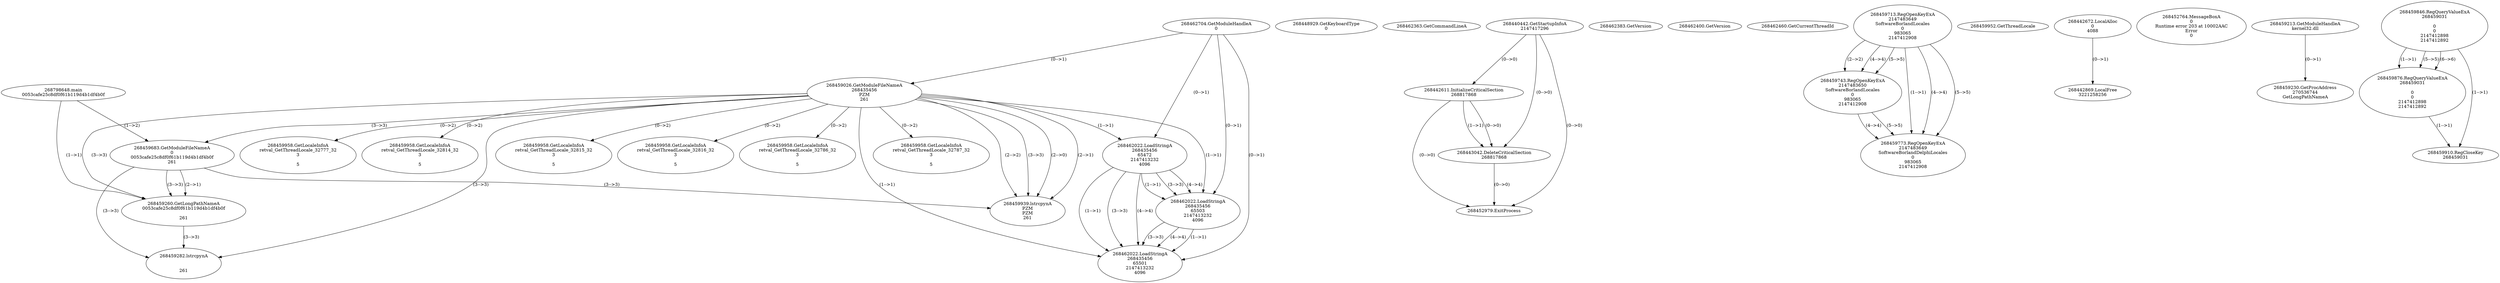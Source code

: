 // Global SCDG with merge call
digraph {
	0 [label="268798648.main
0053cafe25c8df0f61b119d4b1df4b0f"]
	1 [label="268462704.GetModuleHandleA
0"]
	2 [label="268448929.GetKeyboardType
0"]
	3 [label="268462363.GetCommandLineA
"]
	4 [label="268440442.GetStartupInfoA
2147417296"]
	5 [label="268462383.GetVersion
"]
	6 [label="268462400.GetVersion
"]
	7 [label="268462460.GetCurrentThreadId
"]
	8 [label="268459026.GetModuleFileNameA
268435456
PZM
261"]
	1 -> 8 [label="(0-->1)"]
	9 [label="268459683.GetModuleFileNameA
0
0053cafe25c8df0f61b119d4b1df4b0f
261"]
	0 -> 9 [label="(1-->2)"]
	8 -> 9 [label="(3-->3)"]
	10 [label="268459713.RegOpenKeyExA
2147483649
Software\Borland\Locales
0
983065
2147412908"]
	11 [label="268459743.RegOpenKeyExA
2147483650
Software\Borland\Locales
0
983065
2147412908"]
	10 -> 11 [label="(2-->2)"]
	10 -> 11 [label="(4-->4)"]
	10 -> 11 [label="(5-->5)"]
	12 [label="268459773.RegOpenKeyExA
2147483649
Software\Borland\Delphi\Locales
0
983065
2147412908"]
	10 -> 12 [label="(1-->1)"]
	10 -> 12 [label="(4-->4)"]
	11 -> 12 [label="(4-->4)"]
	10 -> 12 [label="(5-->5)"]
	11 -> 12 [label="(5-->5)"]
	13 [label="268459939.lstrcpynA
PZM
PZM
261"]
	8 -> 13 [label="(2-->1)"]
	8 -> 13 [label="(2-->2)"]
	8 -> 13 [label="(3-->3)"]
	9 -> 13 [label="(3-->3)"]
	8 -> 13 [label="(2-->0)"]
	14 [label="268459952.GetThreadLocale
"]
	15 [label="268459958.GetLocaleInfoA
retval_GetThreadLocale_32777_32
3

5"]
	8 -> 15 [label="(0-->2)"]
	16 [label="268462022.LoadStringA
268435456
65472
2147413232
4096"]
	1 -> 16 [label="(0-->1)"]
	8 -> 16 [label="(1-->1)"]
	17 [label="268442611.InitializeCriticalSection
268817868"]
	4 -> 17 [label="(0-->0)"]
	18 [label="268442672.LocalAlloc
0
4088"]
	19 [label="268452764.MessageBoxA
0
Runtime error 203 at 10002AAC
Error
0"]
	20 [label="268442869.LocalFree
3221258256"]
	18 -> 20 [label="(0-->1)"]
	21 [label="268443042.DeleteCriticalSection
268817868"]
	17 -> 21 [label="(1-->1)"]
	4 -> 21 [label="(0-->0)"]
	17 -> 21 [label="(0-->0)"]
	22 [label="268452979.ExitProcess
"]
	4 -> 22 [label="(0-->0)"]
	17 -> 22 [label="(0-->0)"]
	21 -> 22 [label="(0-->0)"]
	23 [label="268459213.GetModuleHandleA
kernel32.dll"]
	24 [label="268459230.GetProcAddress
270536744
GetLongPathNameA"]
	23 -> 24 [label="(0-->1)"]
	25 [label="268459260.GetLongPathNameA
0053cafe25c8df0f61b119d4b1df4b0f

261"]
	0 -> 25 [label="(1-->1)"]
	9 -> 25 [label="(2-->1)"]
	8 -> 25 [label="(3-->3)"]
	9 -> 25 [label="(3-->3)"]
	26 [label="268459282.lstrcpynA


261"]
	8 -> 26 [label="(3-->3)"]
	9 -> 26 [label="(3-->3)"]
	25 -> 26 [label="(3-->3)"]
	27 [label="268459846.RegQueryValueExA
268459031

0
0
2147412898
2147412892"]
	28 [label="268459876.RegQueryValueExA
268459031

0
0
2147412898
2147412892"]
	27 -> 28 [label="(1-->1)"]
	27 -> 28 [label="(5-->5)"]
	27 -> 28 [label="(6-->6)"]
	29 [label="268459910.RegCloseKey
268459031"]
	27 -> 29 [label="(1-->1)"]
	28 -> 29 [label="(1-->1)"]
	30 [label="268459958.GetLocaleInfoA
retval_GetThreadLocale_32814_32
3

5"]
	8 -> 30 [label="(0-->2)"]
	31 [label="268459958.GetLocaleInfoA
retval_GetThreadLocale_32815_32
3

5"]
	8 -> 31 [label="(0-->2)"]
	32 [label="268459958.GetLocaleInfoA
retval_GetThreadLocale_32816_32
3

5"]
	8 -> 32 [label="(0-->2)"]
	33 [label="268459958.GetLocaleInfoA
retval_GetThreadLocale_32786_32
3

5"]
	8 -> 33 [label="(0-->2)"]
	34 [label="268462022.LoadStringA
268435456
65503
2147413232
4096"]
	1 -> 34 [label="(0-->1)"]
	8 -> 34 [label="(1-->1)"]
	16 -> 34 [label="(1-->1)"]
	16 -> 34 [label="(3-->3)"]
	16 -> 34 [label="(4-->4)"]
	35 [label="268459958.GetLocaleInfoA
retval_GetThreadLocale_32787_32
3

5"]
	8 -> 35 [label="(0-->2)"]
	36 [label="268462022.LoadStringA
268435456
65501
2147413232
4096"]
	1 -> 36 [label="(0-->1)"]
	8 -> 36 [label="(1-->1)"]
	16 -> 36 [label="(1-->1)"]
	34 -> 36 [label="(1-->1)"]
	16 -> 36 [label="(3-->3)"]
	34 -> 36 [label="(3-->3)"]
	16 -> 36 [label="(4-->4)"]
	34 -> 36 [label="(4-->4)"]
}
